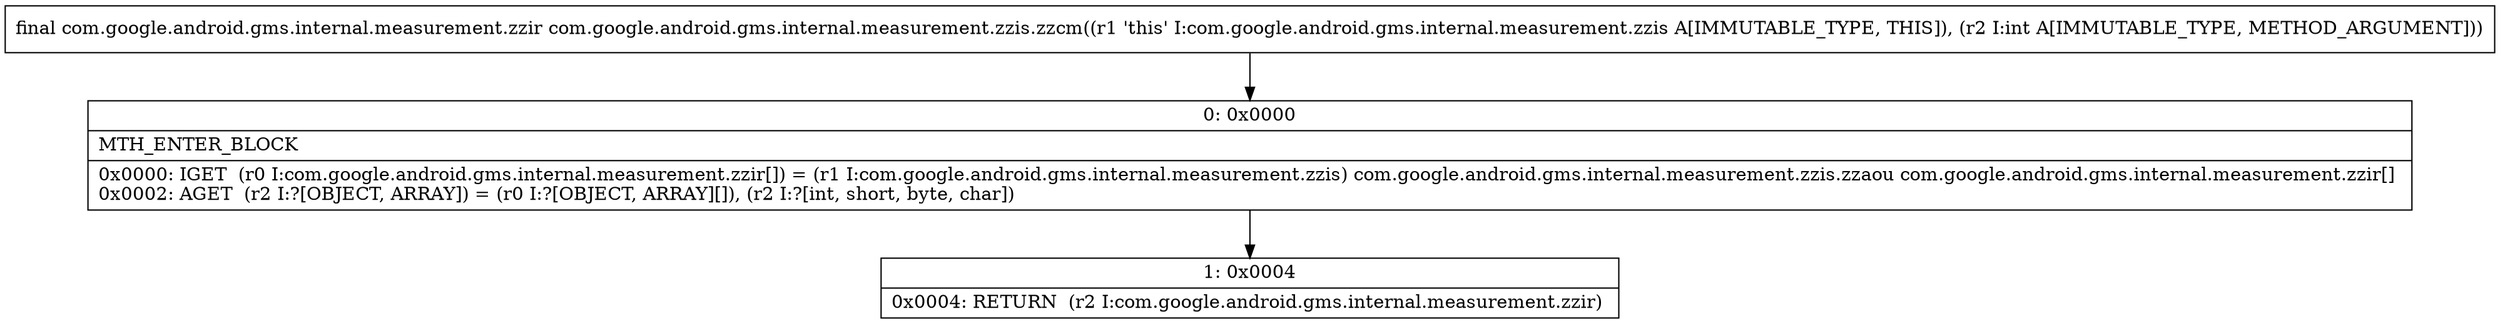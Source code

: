 digraph "CFG forcom.google.android.gms.internal.measurement.zzis.zzcm(I)Lcom\/google\/android\/gms\/internal\/measurement\/zzir;" {
Node_0 [shape=record,label="{0\:\ 0x0000|MTH_ENTER_BLOCK\l|0x0000: IGET  (r0 I:com.google.android.gms.internal.measurement.zzir[]) = (r1 I:com.google.android.gms.internal.measurement.zzis) com.google.android.gms.internal.measurement.zzis.zzaou com.google.android.gms.internal.measurement.zzir[] \l0x0002: AGET  (r2 I:?[OBJECT, ARRAY]) = (r0 I:?[OBJECT, ARRAY][]), (r2 I:?[int, short, byte, char]) \l}"];
Node_1 [shape=record,label="{1\:\ 0x0004|0x0004: RETURN  (r2 I:com.google.android.gms.internal.measurement.zzir) \l}"];
MethodNode[shape=record,label="{final com.google.android.gms.internal.measurement.zzir com.google.android.gms.internal.measurement.zzis.zzcm((r1 'this' I:com.google.android.gms.internal.measurement.zzis A[IMMUTABLE_TYPE, THIS]), (r2 I:int A[IMMUTABLE_TYPE, METHOD_ARGUMENT])) }"];
MethodNode -> Node_0;
Node_0 -> Node_1;
}


